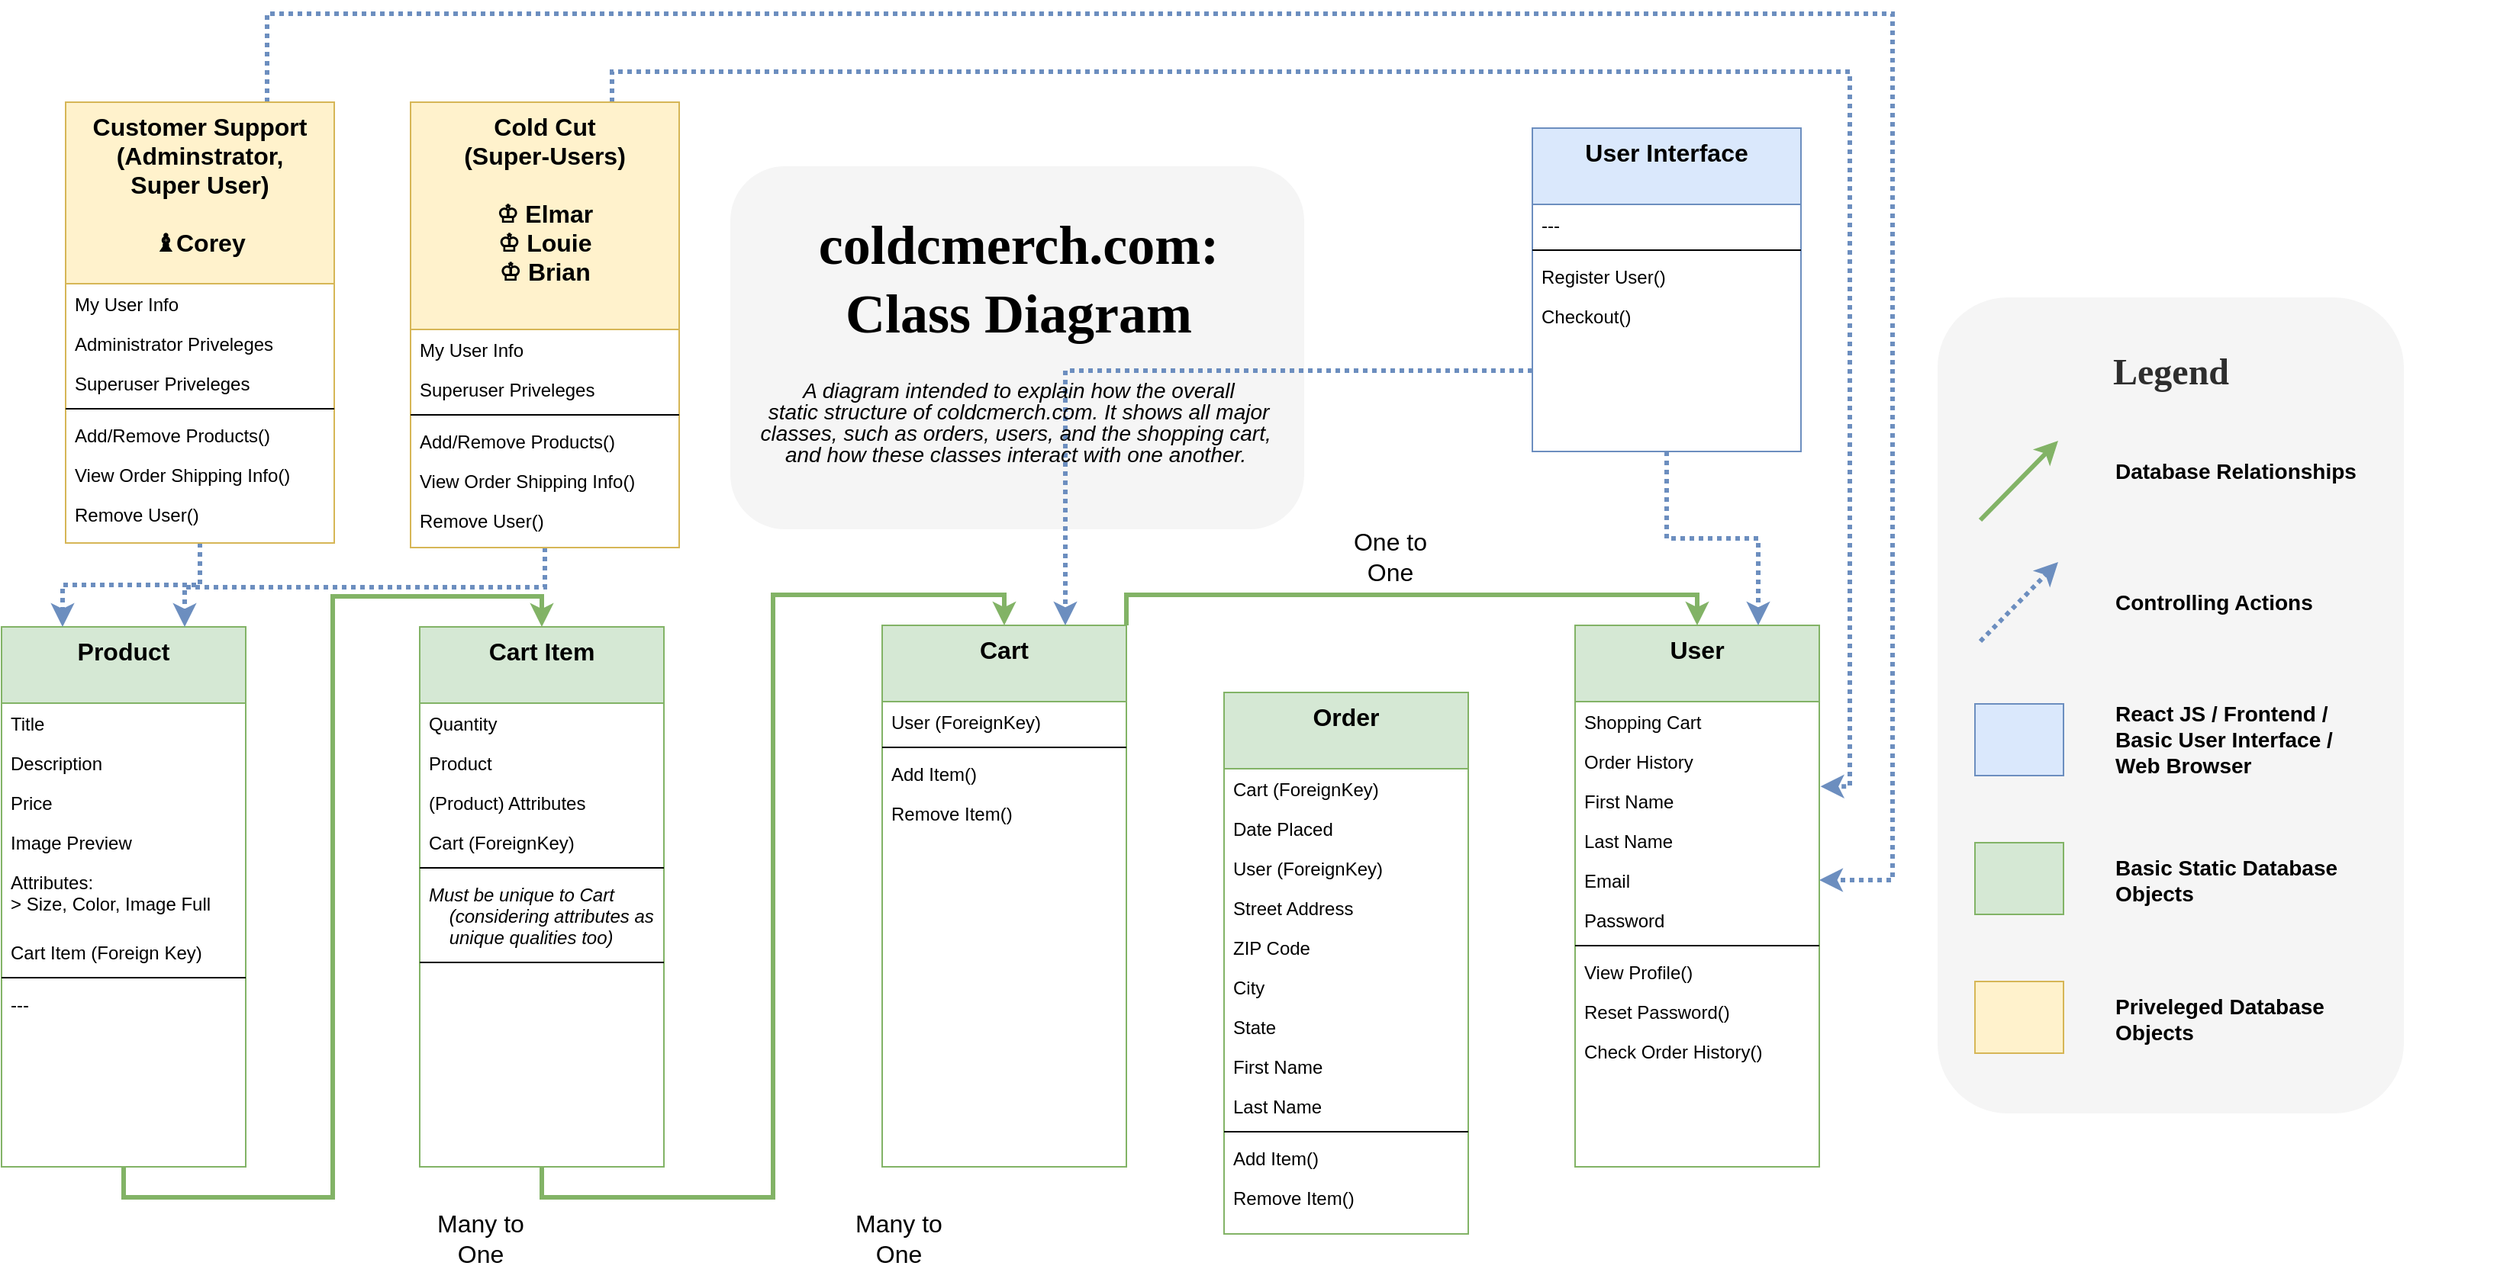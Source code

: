 <mxfile version="20.3.3" type="github">
  <diagram id="C5RBs43oDa-KdzZeNtuy" name="Page-1">
    <mxGraphModel dx="2073" dy="1339" grid="0" gridSize="10" guides="1" tooltips="1" connect="1" arrows="1" fold="1" page="0" pageScale="1" pageWidth="827" pageHeight="1169" math="0" shadow="0">
      <root>
        <mxCell id="WIyWlLk6GJQsqaUBKTNV-0" />
        <mxCell id="WIyWlLk6GJQsqaUBKTNV-1" parent="WIyWlLk6GJQsqaUBKTNV-0" />
        <mxCell id="8l5-wEi0EbDSycMqlewX-64" value="" style="rounded=1;whiteSpace=wrap;html=1;fontSize=14;fillColor=#f5f5f5;strokeColor=none;fontColor=#333333;" parent="WIyWlLk6GJQsqaUBKTNV-1" vertex="1">
          <mxGeometry x="1115.5" y="-182" width="305.5" height="535" as="geometry" />
        </mxCell>
        <mxCell id="8l5-wEi0EbDSycMqlewX-57" value="" style="rounded=1;whiteSpace=wrap;html=1;fontSize=14;fillColor=#f5f5f5;strokeColor=none;fontColor=#333333;" parent="WIyWlLk6GJQsqaUBKTNV-1" vertex="1">
          <mxGeometry x="324.5" y="-268" width="376" height="238" as="geometry" />
        </mxCell>
        <mxCell id="8Iz_h5fjTTYUeIOo6rf_-28" style="edgeStyle=orthogonalEdgeStyle;rounded=0;orthogonalLoop=1;jettySize=auto;html=1;exitX=0.5;exitY=1;exitDx=0;exitDy=0;entryX=0.5;entryY=0;entryDx=0;entryDy=0;fontSize=16;fillColor=#d5e8d4;strokeColor=#82b366;strokeWidth=3;" parent="WIyWlLk6GJQsqaUBKTNV-1" source="zkfFHV4jXpPFQw0GAbJ--0" target="8Iz_h5fjTTYUeIOo6rf_-5" edge="1">
          <mxGeometry relative="1" as="geometry" />
        </mxCell>
        <mxCell id="zkfFHV4jXpPFQw0GAbJ--0" value="Cart Item" style="swimlane;fontStyle=1;align=center;verticalAlign=top;childLayout=stackLayout;horizontal=1;startSize=50;horizontalStack=0;resizeParent=1;resizeLast=0;collapsible=1;marginBottom=0;rounded=0;shadow=0;strokeWidth=1;fontSize=16;fillColor=#d5e8d4;strokeColor=#82b366;" parent="WIyWlLk6GJQsqaUBKTNV-1" vertex="1">
          <mxGeometry x="121" y="34" width="160" height="354" as="geometry">
            <mxRectangle x="230" y="140" width="160" height="26" as="alternateBounds" />
          </mxGeometry>
        </mxCell>
        <mxCell id="zkfFHV4jXpPFQw0GAbJ--3" value="Quantity" style="text;align=left;verticalAlign=top;spacingLeft=4;spacingRight=4;overflow=hidden;rotatable=0;points=[[0,0.5],[1,0.5]];portConstraint=eastwest;rounded=0;shadow=0;html=0;" parent="zkfFHV4jXpPFQw0GAbJ--0" vertex="1">
          <mxGeometry y="50" width="160" height="26" as="geometry" />
        </mxCell>
        <mxCell id="8l5-wEi0EbDSycMqlewX-4" value="Product" style="text;align=left;verticalAlign=top;spacingLeft=4;spacingRight=4;overflow=hidden;rotatable=0;points=[[0,0.5],[1,0.5]];portConstraint=eastwest;rounded=0;shadow=0;html=0;" parent="zkfFHV4jXpPFQw0GAbJ--0" vertex="1">
          <mxGeometry y="76" width="160" height="26" as="geometry" />
        </mxCell>
        <mxCell id="8l5-wEi0EbDSycMqlewX-5" value="(Product) Attributes" style="text;align=left;verticalAlign=top;spacingLeft=4;spacingRight=4;overflow=hidden;rotatable=0;points=[[0,0.5],[1,0.5]];portConstraint=eastwest;rounded=0;shadow=0;html=0;" parent="zkfFHV4jXpPFQw0GAbJ--0" vertex="1">
          <mxGeometry y="102" width="160" height="26" as="geometry" />
        </mxCell>
        <mxCell id="8Iz_h5fjTTYUeIOo6rf_-6" value="Cart (ForeignKey)" style="text;align=left;verticalAlign=top;spacingLeft=4;spacingRight=4;overflow=hidden;rotatable=0;points=[[0,0.5],[1,0.5]];portConstraint=eastwest;" parent="zkfFHV4jXpPFQw0GAbJ--0" vertex="1">
          <mxGeometry y="128" width="160" height="26" as="geometry" />
        </mxCell>
        <mxCell id="zkfFHV4jXpPFQw0GAbJ--4" value="" style="line;html=1;strokeWidth=1;align=left;verticalAlign=middle;spacingTop=-1;spacingLeft=3;spacingRight=3;rotatable=0;labelPosition=right;points=[];portConstraint=eastwest;" parent="zkfFHV4jXpPFQw0GAbJ--0" vertex="1">
          <mxGeometry y="154" width="160" height="8" as="geometry" />
        </mxCell>
        <mxCell id="zkfFHV4jXpPFQw0GAbJ--5" value="Must be unique to Cart &#xa;    (considering attributes as&#xa;    unique qualities too)" style="text;align=left;verticalAlign=top;spacingLeft=4;spacingRight=4;overflow=hidden;rotatable=0;points=[[0,0.5],[1,0.5]];portConstraint=eastwest;fontStyle=2" parent="zkfFHV4jXpPFQw0GAbJ--0" vertex="1">
          <mxGeometry y="162" width="160" height="54" as="geometry" />
        </mxCell>
        <mxCell id="8l5-wEi0EbDSycMqlewX-1" value="" style="line;html=1;strokeWidth=1;align=left;verticalAlign=middle;spacingTop=-1;spacingLeft=3;spacingRight=3;rotatable=0;labelPosition=right;points=[];portConstraint=eastwest;" parent="zkfFHV4jXpPFQw0GAbJ--0" vertex="1">
          <mxGeometry y="216" width="160" height="8" as="geometry" />
        </mxCell>
        <mxCell id="8Iz_h5fjTTYUeIOo6rf_-26" style="edgeStyle=orthogonalEdgeStyle;rounded=0;orthogonalLoop=1;jettySize=auto;html=1;exitX=0.5;exitY=1;exitDx=0;exitDy=0;entryX=0.5;entryY=0;entryDx=0;entryDy=0;fontSize=16;fillColor=#d5e8d4;strokeColor=#82b366;strokeWidth=3;" parent="WIyWlLk6GJQsqaUBKTNV-1" source="zkfFHV4jXpPFQw0GAbJ--6" target="zkfFHV4jXpPFQw0GAbJ--0" edge="1">
          <mxGeometry relative="1" as="geometry" />
        </mxCell>
        <mxCell id="zkfFHV4jXpPFQw0GAbJ--6" value="Product" style="swimlane;fontStyle=1;align=center;verticalAlign=top;childLayout=stackLayout;horizontal=1;startSize=50;horizontalStack=0;resizeParent=1;resizeLast=0;collapsible=1;marginBottom=0;rounded=0;shadow=0;strokeWidth=1;fontSize=16;fillColor=#d5e8d4;strokeColor=#82b366;" parent="WIyWlLk6GJQsqaUBKTNV-1" vertex="1">
          <mxGeometry x="-153" y="34" width="160" height="354" as="geometry">
            <mxRectangle x="130" y="380" width="160" height="26" as="alternateBounds" />
          </mxGeometry>
        </mxCell>
        <mxCell id="zkfFHV4jXpPFQw0GAbJ--7" value="Title" style="text;align=left;verticalAlign=top;spacingLeft=4;spacingRight=4;overflow=hidden;rotatable=0;points=[[0,0.5],[1,0.5]];portConstraint=eastwest;" parent="zkfFHV4jXpPFQw0GAbJ--6" vertex="1">
          <mxGeometry y="50" width="160" height="26" as="geometry" />
        </mxCell>
        <mxCell id="8Iz_h5fjTTYUeIOo6rf_-3" value="Description" style="text;align=left;verticalAlign=top;spacingLeft=4;spacingRight=4;overflow=hidden;rotatable=0;points=[[0,0.5],[1,0.5]];portConstraint=eastwest;" parent="zkfFHV4jXpPFQw0GAbJ--6" vertex="1">
          <mxGeometry y="76" width="160" height="26" as="geometry" />
        </mxCell>
        <mxCell id="zkfFHV4jXpPFQw0GAbJ--8" value="Price" style="text;align=left;verticalAlign=top;spacingLeft=4;spacingRight=4;overflow=hidden;rotatable=0;points=[[0,0.5],[1,0.5]];portConstraint=eastwest;rounded=0;shadow=0;html=0;" parent="zkfFHV4jXpPFQw0GAbJ--6" vertex="1">
          <mxGeometry y="102" width="160" height="26" as="geometry" />
        </mxCell>
        <mxCell id="8Iz_h5fjTTYUeIOo6rf_-1" value="Image Preview&#xa;" style="text;align=left;verticalAlign=top;spacingLeft=4;spacingRight=4;overflow=hidden;rotatable=0;points=[[0,0.5],[1,0.5]];portConstraint=eastwest;rounded=0;shadow=0;html=0;" parent="zkfFHV4jXpPFQw0GAbJ--6" vertex="1">
          <mxGeometry y="128" width="160" height="26" as="geometry" />
        </mxCell>
        <mxCell id="8Iz_h5fjTTYUeIOo6rf_-2" value="Attributes:&#xa;&gt; Size, Color, Image Full" style="text;align=left;verticalAlign=top;spacingLeft=4;spacingRight=4;overflow=hidden;rotatable=0;points=[[0,0.5],[1,0.5]];portConstraint=eastwest;rounded=0;shadow=0;html=0;" parent="zkfFHV4jXpPFQw0GAbJ--6" vertex="1">
          <mxGeometry y="154" width="160" height="46" as="geometry" />
        </mxCell>
        <mxCell id="8Iz_h5fjTTYUeIOo6rf_-13" value="Cart Item (Foreign Key)" style="text;align=left;verticalAlign=top;spacingLeft=4;spacingRight=4;overflow=hidden;rotatable=0;points=[[0,0.5],[1,0.5]];portConstraint=eastwest;rounded=0;shadow=0;html=0;" parent="zkfFHV4jXpPFQw0GAbJ--6" vertex="1">
          <mxGeometry y="200" width="160" height="26" as="geometry" />
        </mxCell>
        <mxCell id="zkfFHV4jXpPFQw0GAbJ--9" value="" style="line;html=1;strokeWidth=1;align=left;verticalAlign=middle;spacingTop=-1;spacingLeft=3;spacingRight=3;rotatable=0;labelPosition=right;points=[];portConstraint=eastwest;" parent="zkfFHV4jXpPFQw0GAbJ--6" vertex="1">
          <mxGeometry y="226" width="160" height="8" as="geometry" />
        </mxCell>
        <mxCell id="zkfFHV4jXpPFQw0GAbJ--11" value="---" style="text;align=left;verticalAlign=top;spacingLeft=4;spacingRight=4;overflow=hidden;rotatable=0;points=[[0,0.5],[1,0.5]];portConstraint=eastwest;" parent="zkfFHV4jXpPFQw0GAbJ--6" vertex="1">
          <mxGeometry y="234" width="160" height="26" as="geometry" />
        </mxCell>
        <mxCell id="zkfFHV4jXpPFQw0GAbJ--13" value="User" style="swimlane;fontStyle=1;align=center;verticalAlign=top;childLayout=stackLayout;horizontal=1;startSize=50;horizontalStack=0;resizeParent=1;resizeLast=0;collapsible=1;marginBottom=0;rounded=0;shadow=0;strokeWidth=1;fontSize=16;fillColor=#d5e8d4;strokeColor=#82b366;" parent="WIyWlLk6GJQsqaUBKTNV-1" vertex="1">
          <mxGeometry x="878" y="33" width="160" height="355" as="geometry">
            <mxRectangle x="340" y="380" width="170" height="26" as="alternateBounds" />
          </mxGeometry>
        </mxCell>
        <mxCell id="zkfFHV4jXpPFQw0GAbJ--14" value="Shopping Cart" style="text;align=left;verticalAlign=top;spacingLeft=4;spacingRight=4;overflow=hidden;rotatable=0;points=[[0,0.5],[1,0.5]];portConstraint=eastwest;" parent="zkfFHV4jXpPFQw0GAbJ--13" vertex="1">
          <mxGeometry y="50" width="160" height="26" as="geometry" />
        </mxCell>
        <mxCell id="8Iz_h5fjTTYUeIOo6rf_-20" value="Order History" style="text;align=left;verticalAlign=top;spacingLeft=4;spacingRight=4;overflow=hidden;rotatable=0;points=[[0,0.5],[1,0.5]];portConstraint=eastwest;" parent="zkfFHV4jXpPFQw0GAbJ--13" vertex="1">
          <mxGeometry y="76" width="160" height="26" as="geometry" />
        </mxCell>
        <mxCell id="8Iz_h5fjTTYUeIOo6rf_-22" value="First Name" style="text;align=left;verticalAlign=top;spacingLeft=4;spacingRight=4;overflow=hidden;rotatable=0;points=[[0,0.5],[1,0.5]];portConstraint=eastwest;" parent="zkfFHV4jXpPFQw0GAbJ--13" vertex="1">
          <mxGeometry y="102" width="160" height="26" as="geometry" />
        </mxCell>
        <mxCell id="8Iz_h5fjTTYUeIOo6rf_-21" value="Last Name" style="text;align=left;verticalAlign=top;spacingLeft=4;spacingRight=4;overflow=hidden;rotatable=0;points=[[0,0.5],[1,0.5]];portConstraint=eastwest;" parent="zkfFHV4jXpPFQw0GAbJ--13" vertex="1">
          <mxGeometry y="128" width="160" height="26" as="geometry" />
        </mxCell>
        <mxCell id="8Iz_h5fjTTYUeIOo6rf_-24" value="Email" style="text;align=left;verticalAlign=top;spacingLeft=4;spacingRight=4;overflow=hidden;rotatable=0;points=[[0,0.5],[1,0.5]];portConstraint=eastwest;" parent="zkfFHV4jXpPFQw0GAbJ--13" vertex="1">
          <mxGeometry y="154" width="160" height="26" as="geometry" />
        </mxCell>
        <mxCell id="8Iz_h5fjTTYUeIOo6rf_-23" value="Password" style="text;align=left;verticalAlign=top;spacingLeft=4;spacingRight=4;overflow=hidden;rotatable=0;points=[[0,0.5],[1,0.5]];portConstraint=eastwest;" parent="zkfFHV4jXpPFQw0GAbJ--13" vertex="1">
          <mxGeometry y="180" width="160" height="26" as="geometry" />
        </mxCell>
        <mxCell id="zkfFHV4jXpPFQw0GAbJ--15" value="" style="line;html=1;strokeWidth=1;align=left;verticalAlign=middle;spacingTop=-1;spacingLeft=3;spacingRight=3;rotatable=0;labelPosition=right;points=[];portConstraint=eastwest;" parent="zkfFHV4jXpPFQw0GAbJ--13" vertex="1">
          <mxGeometry y="206" width="160" height="8" as="geometry" />
        </mxCell>
        <mxCell id="8l5-wEi0EbDSycMqlewX-0" value="View Profile()" style="text;align=left;verticalAlign=top;spacingLeft=4;spacingRight=4;overflow=hidden;rotatable=0;points=[[0,0.5],[1,0.5]];portConstraint=eastwest;" parent="zkfFHV4jXpPFQw0GAbJ--13" vertex="1">
          <mxGeometry y="214" width="160" height="26" as="geometry" />
        </mxCell>
        <mxCell id="8l5-wEi0EbDSycMqlewX-7" value="Reset Password()" style="text;align=left;verticalAlign=top;spacingLeft=4;spacingRight=4;overflow=hidden;rotatable=0;points=[[0,0.5],[1,0.5]];portConstraint=eastwest;" parent="zkfFHV4jXpPFQw0GAbJ--13" vertex="1">
          <mxGeometry y="240" width="160" height="26" as="geometry" />
        </mxCell>
        <mxCell id="8l5-wEi0EbDSycMqlewX-8" value="Check Order History()" style="text;align=left;verticalAlign=top;spacingLeft=4;spacingRight=4;overflow=hidden;rotatable=0;points=[[0,0.5],[1,0.5]];portConstraint=eastwest;" parent="zkfFHV4jXpPFQw0GAbJ--13" vertex="1">
          <mxGeometry y="266" width="160" height="26" as="geometry" />
        </mxCell>
        <mxCell id="uUJoJgj3O09b3cHA5vqC-0" style="edgeStyle=orthogonalEdgeStyle;rounded=0;orthogonalLoop=1;jettySize=auto;html=1;exitX=1;exitY=0;exitDx=0;exitDy=0;entryX=0.5;entryY=0;entryDx=0;entryDy=0;fillColor=#d5e8d4;strokeColor=#82b366;strokeWidth=3;" edge="1" parent="WIyWlLk6GJQsqaUBKTNV-1" source="8Iz_h5fjTTYUeIOo6rf_-5" target="zkfFHV4jXpPFQw0GAbJ--13">
          <mxGeometry relative="1" as="geometry" />
        </mxCell>
        <mxCell id="8Iz_h5fjTTYUeIOo6rf_-5" value="Cart" style="swimlane;fontStyle=1;align=center;verticalAlign=top;childLayout=stackLayout;horizontal=1;startSize=50;horizontalStack=0;resizeParent=1;resizeLast=0;collapsible=1;marginBottom=0;rounded=0;shadow=0;strokeWidth=1;fontSize=16;fillColor=#d5e8d4;strokeColor=#82b366;" parent="WIyWlLk6GJQsqaUBKTNV-1" vertex="1">
          <mxGeometry x="424" y="33" width="160" height="355" as="geometry">
            <mxRectangle x="340" y="380" width="170" height="26" as="alternateBounds" />
          </mxGeometry>
        </mxCell>
        <mxCell id="8Iz_h5fjTTYUeIOo6rf_-32" value="User (ForeignKey)" style="text;align=left;verticalAlign=top;spacingLeft=4;spacingRight=4;overflow=hidden;rotatable=0;points=[[0,0.5],[1,0.5]];portConstraint=eastwest;" parent="8Iz_h5fjTTYUeIOo6rf_-5" vertex="1">
          <mxGeometry y="50" width="160" height="26" as="geometry" />
        </mxCell>
        <mxCell id="8Iz_h5fjTTYUeIOo6rf_-7" value="" style="line;html=1;strokeWidth=1;align=left;verticalAlign=middle;spacingTop=-1;spacingLeft=3;spacingRight=3;rotatable=0;labelPosition=right;points=[];portConstraint=eastwest;" parent="8Iz_h5fjTTYUeIOo6rf_-5" vertex="1">
          <mxGeometry y="76" width="160" height="8" as="geometry" />
        </mxCell>
        <mxCell id="8l5-wEi0EbDSycMqlewX-2" value="Add Item()" style="text;align=left;verticalAlign=top;spacingLeft=4;spacingRight=4;overflow=hidden;rotatable=0;points=[[0,0.5],[1,0.5]];portConstraint=eastwest;" parent="8Iz_h5fjTTYUeIOo6rf_-5" vertex="1">
          <mxGeometry y="84" width="160" height="26" as="geometry" />
        </mxCell>
        <mxCell id="8l5-wEi0EbDSycMqlewX-3" value="Remove Item()" style="text;align=left;verticalAlign=top;spacingLeft=4;spacingRight=4;overflow=hidden;rotatable=0;points=[[0,0.5],[1,0.5]];portConstraint=eastwest;" parent="8Iz_h5fjTTYUeIOo6rf_-5" vertex="1">
          <mxGeometry y="110" width="160" height="26" as="geometry" />
        </mxCell>
        <mxCell id="8Iz_h5fjTTYUeIOo6rf_-14" value="Many to One" style="text;html=1;strokeColor=none;fillColor=none;align=center;verticalAlign=middle;whiteSpace=wrap;rounded=0;fontSize=16;" parent="WIyWlLk6GJQsqaUBKTNV-1" vertex="1">
          <mxGeometry x="131" y="420" width="60" height="30" as="geometry" />
        </mxCell>
        <mxCell id="8Iz_h5fjTTYUeIOo6rf_-15" value="Many to One" style="text;html=1;strokeColor=none;fillColor=none;align=center;verticalAlign=middle;whiteSpace=wrap;rounded=0;fontSize=16;" parent="WIyWlLk6GJQsqaUBKTNV-1" vertex="1">
          <mxGeometry x="405" y="420" width="60" height="30" as="geometry" />
        </mxCell>
        <mxCell id="8Iz_h5fjTTYUeIOo6rf_-16" value="One to One" style="text;html=1;strokeColor=none;fillColor=none;align=center;verticalAlign=middle;whiteSpace=wrap;rounded=0;fontSize=16;" parent="WIyWlLk6GJQsqaUBKTNV-1" vertex="1">
          <mxGeometry x="727" y="-27" width="60" height="30" as="geometry" />
        </mxCell>
        <mxCell id="8Iz_h5fjTTYUeIOo6rf_-19" value="&lt;font style=&quot;font-size: 36px;&quot;&gt;&lt;font style=&quot;font-size: 36px;&quot; face=&quot;Tahoma&quot;&gt;coldcmerch.com:&lt;br&gt;Class Diagram&lt;/font&gt;&lt;br&gt;&lt;/font&gt;" style="text;strokeColor=none;fillColor=none;html=1;fontSize=24;fontStyle=1;verticalAlign=middle;align=center;" parent="WIyWlLk6GJQsqaUBKTNV-1" vertex="1">
          <mxGeometry x="298" y="-246" width="429" height="103" as="geometry" />
        </mxCell>
        <mxCell id="8l5-wEi0EbDSycMqlewX-33" style="edgeStyle=orthogonalEdgeStyle;rounded=0;orthogonalLoop=1;jettySize=auto;html=1;exitX=0.5;exitY=1;exitDx=0;exitDy=0;entryX=0.25;entryY=0;entryDx=0;entryDy=0;fontSize=32;fillColor=#dae8fc;strokeColor=#6c8ebf;strokeWidth=3;dashed=1;dashPattern=1 1;" parent="WIyWlLk6GJQsqaUBKTNV-1" source="8l5-wEi0EbDSycMqlewX-11" target="zkfFHV4jXpPFQw0GAbJ--6" edge="1">
          <mxGeometry relative="1" as="geometry" />
        </mxCell>
        <mxCell id="8l5-wEi0EbDSycMqlewX-39" style="edgeStyle=orthogonalEdgeStyle;rounded=0;orthogonalLoop=1;jettySize=auto;html=1;exitX=0.75;exitY=0;exitDx=0;exitDy=0;entryX=1;entryY=0.5;entryDx=0;entryDy=0;fontSize=32;fillColor=#dae8fc;strokeColor=#6c8ebf;strokeWidth=3;dashed=1;dashPattern=1 1;" parent="WIyWlLk6GJQsqaUBKTNV-1" source="8l5-wEi0EbDSycMqlewX-11" target="8Iz_h5fjTTYUeIOo6rf_-24" edge="1">
          <mxGeometry relative="1" as="geometry">
            <Array as="points">
              <mxPoint x="21" y="-368" />
              <mxPoint x="1086" y="-368" />
              <mxPoint x="1086" y="200" />
            </Array>
          </mxGeometry>
        </mxCell>
        <mxCell id="8l5-wEi0EbDSycMqlewX-11" value="Customer Support&#xa;(Adminstrator,&#xa;Super User)&#xa;&#xa;♝Corey" style="swimlane;fontStyle=1;align=center;verticalAlign=top;childLayout=stackLayout;horizontal=1;startSize=119;horizontalStack=0;resizeParent=1;resizeLast=0;collapsible=1;marginBottom=0;rounded=0;shadow=0;strokeWidth=1;fontSize=16;fillColor=#fff2cc;strokeColor=#d6b656;" parent="WIyWlLk6GJQsqaUBKTNV-1" vertex="1">
          <mxGeometry x="-111" y="-310" width="176" height="289" as="geometry">
            <mxRectangle x="130" y="380" width="160" height="26" as="alternateBounds" />
          </mxGeometry>
        </mxCell>
        <mxCell id="8l5-wEi0EbDSycMqlewX-12" value="My User Info" style="text;align=left;verticalAlign=top;spacingLeft=4;spacingRight=4;overflow=hidden;rotatable=0;points=[[0,0.5],[1,0.5]];portConstraint=eastwest;" parent="8l5-wEi0EbDSycMqlewX-11" vertex="1">
          <mxGeometry y="119" width="176" height="26" as="geometry" />
        </mxCell>
        <mxCell id="8l5-wEi0EbDSycMqlewX-34" value="Administrator Priveleges" style="text;align=left;verticalAlign=top;spacingLeft=4;spacingRight=4;overflow=hidden;rotatable=0;points=[[0,0.5],[1,0.5]];portConstraint=eastwest;" parent="8l5-wEi0EbDSycMqlewX-11" vertex="1">
          <mxGeometry y="145" width="176" height="26" as="geometry" />
        </mxCell>
        <mxCell id="8l5-wEi0EbDSycMqlewX-35" value="Superuser Priveleges" style="text;align=left;verticalAlign=top;spacingLeft=4;spacingRight=4;overflow=hidden;rotatable=0;points=[[0,0.5],[1,0.5]];portConstraint=eastwest;" parent="8l5-wEi0EbDSycMqlewX-11" vertex="1">
          <mxGeometry y="171" width="176" height="26" as="geometry" />
        </mxCell>
        <mxCell id="8l5-wEi0EbDSycMqlewX-18" value="" style="line;html=1;strokeWidth=1;align=left;verticalAlign=middle;spacingTop=-1;spacingLeft=3;spacingRight=3;rotatable=0;labelPosition=right;points=[];portConstraint=eastwest;" parent="8l5-wEi0EbDSycMqlewX-11" vertex="1">
          <mxGeometry y="197" width="176" height="8" as="geometry" />
        </mxCell>
        <mxCell id="8l5-wEi0EbDSycMqlewX-19" value="Add/Remove Products()" style="text;align=left;verticalAlign=top;spacingLeft=4;spacingRight=4;overflow=hidden;rotatable=0;points=[[0,0.5],[1,0.5]];portConstraint=eastwest;" parent="8l5-wEi0EbDSycMqlewX-11" vertex="1">
          <mxGeometry y="205" width="176" height="26" as="geometry" />
        </mxCell>
        <mxCell id="8l5-wEi0EbDSycMqlewX-46" value="View Order Shipping Info()" style="text;align=left;verticalAlign=top;spacingLeft=4;spacingRight=4;overflow=hidden;rotatable=0;points=[[0,0.5],[1,0.5]];portConstraint=eastwest;" parent="8l5-wEi0EbDSycMqlewX-11" vertex="1">
          <mxGeometry y="231" width="176" height="26" as="geometry" />
        </mxCell>
        <mxCell id="8l5-wEi0EbDSycMqlewX-43" value="Remove User()" style="text;align=left;verticalAlign=top;spacingLeft=4;spacingRight=4;overflow=hidden;rotatable=0;points=[[0,0.5],[1,0.5]];portConstraint=eastwest;" parent="8l5-wEi0EbDSycMqlewX-11" vertex="1">
          <mxGeometry y="257" width="176" height="26" as="geometry" />
        </mxCell>
        <mxCell id="8l5-wEi0EbDSycMqlewX-24" style="edgeStyle=orthogonalEdgeStyle;rounded=0;orthogonalLoop=1;jettySize=auto;html=1;exitX=0;exitY=0.75;exitDx=0;exitDy=0;entryX=0.75;entryY=0;entryDx=0;entryDy=0;fontSize=32;fillColor=#dae8fc;strokeColor=#6c8ebf;dashed=1;dashPattern=1 1;strokeWidth=3;" parent="WIyWlLk6GJQsqaUBKTNV-1" source="8l5-wEi0EbDSycMqlewX-20" target="8Iz_h5fjTTYUeIOo6rf_-5" edge="1">
          <mxGeometry relative="1" as="geometry" />
        </mxCell>
        <mxCell id="8l5-wEi0EbDSycMqlewX-25" style="edgeStyle=orthogonalEdgeStyle;rounded=0;orthogonalLoop=1;jettySize=auto;html=1;exitX=0.5;exitY=1;exitDx=0;exitDy=0;entryX=0.75;entryY=0;entryDx=0;entryDy=0;fontSize=32;fillColor=#dae8fc;strokeColor=#6c8ebf;dashed=1;dashPattern=1 1;strokeWidth=3;" parent="WIyWlLk6GJQsqaUBKTNV-1" source="8l5-wEi0EbDSycMqlewX-20" target="zkfFHV4jXpPFQw0GAbJ--13" edge="1">
          <mxGeometry relative="1" as="geometry" />
        </mxCell>
        <mxCell id="8l5-wEi0EbDSycMqlewX-20" value="User Interface" style="swimlane;fontStyle=1;align=center;verticalAlign=top;childLayout=stackLayout;horizontal=1;startSize=50;horizontalStack=0;resizeParent=1;resizeLast=0;collapsible=1;marginBottom=0;rounded=0;shadow=0;strokeWidth=1;fontSize=16;fillColor=#dae8fc;strokeColor=#6c8ebf;" parent="WIyWlLk6GJQsqaUBKTNV-1" vertex="1">
          <mxGeometry x="850" y="-293" width="176" height="212" as="geometry">
            <mxRectangle x="130" y="380" width="160" height="26" as="alternateBounds" />
          </mxGeometry>
        </mxCell>
        <mxCell id="8l5-wEi0EbDSycMqlewX-21" value="---" style="text;align=left;verticalAlign=top;spacingLeft=4;spacingRight=4;overflow=hidden;rotatable=0;points=[[0,0.5],[1,0.5]];portConstraint=eastwest;" parent="8l5-wEi0EbDSycMqlewX-20" vertex="1">
          <mxGeometry y="50" width="176" height="26" as="geometry" />
        </mxCell>
        <mxCell id="8l5-wEi0EbDSycMqlewX-22" value="" style="line;html=1;strokeWidth=1;align=left;verticalAlign=middle;spacingTop=-1;spacingLeft=3;spacingRight=3;rotatable=0;labelPosition=right;points=[];portConstraint=eastwest;" parent="8l5-wEi0EbDSycMqlewX-20" vertex="1">
          <mxGeometry y="76" width="176" height="8" as="geometry" />
        </mxCell>
        <mxCell id="8l5-wEi0EbDSycMqlewX-23" value="Register User()" style="text;align=left;verticalAlign=top;spacingLeft=4;spacingRight=4;overflow=hidden;rotatable=0;points=[[0,0.5],[1,0.5]];portConstraint=eastwest;" parent="8l5-wEi0EbDSycMqlewX-20" vertex="1">
          <mxGeometry y="84" width="176" height="26" as="geometry" />
        </mxCell>
        <mxCell id="8Iz_h5fjTTYUeIOo6rf_-18" value="Checkout()" style="text;align=left;verticalAlign=top;spacingLeft=4;spacingRight=4;overflow=hidden;rotatable=0;points=[[0,0.5],[1,0.5]];portConstraint=eastwest;" parent="8l5-wEi0EbDSycMqlewX-20" vertex="1">
          <mxGeometry y="110" width="176" height="26" as="geometry" />
        </mxCell>
        <mxCell id="8l5-wEi0EbDSycMqlewX-32" style="edgeStyle=orthogonalEdgeStyle;rounded=0;orthogonalLoop=1;jettySize=auto;html=1;exitX=0.5;exitY=1;exitDx=0;exitDy=0;entryX=0.75;entryY=0;entryDx=0;entryDy=0;fontSize=32;fillColor=#dae8fc;strokeColor=#6c8ebf;strokeWidth=3;dashed=1;dashPattern=1 1;" parent="WIyWlLk6GJQsqaUBKTNV-1" source="8l5-wEi0EbDSycMqlewX-26" target="zkfFHV4jXpPFQw0GAbJ--6" edge="1">
          <mxGeometry relative="1" as="geometry" />
        </mxCell>
        <mxCell id="8l5-wEi0EbDSycMqlewX-38" style="edgeStyle=orthogonalEdgeStyle;rounded=0;orthogonalLoop=1;jettySize=auto;html=1;exitX=0.75;exitY=0;exitDx=0;exitDy=0;entryX=1.005;entryY=0.14;entryDx=0;entryDy=0;entryPerimeter=0;fontSize=32;fillColor=#dae8fc;strokeColor=#6c8ebf;strokeWidth=3;dashed=1;dashPattern=1 1;" parent="WIyWlLk6GJQsqaUBKTNV-1" source="8l5-wEi0EbDSycMqlewX-26" target="8Iz_h5fjTTYUeIOo6rf_-22" edge="1">
          <mxGeometry relative="1" as="geometry" />
        </mxCell>
        <mxCell id="8l5-wEi0EbDSycMqlewX-26" value="Cold Cut&#xa;(Super-Users)&#xa;&#xa;♔ Elmar&#xa;♔ Louie&#xa;♔ Brian" style="swimlane;fontStyle=1;align=center;verticalAlign=top;childLayout=stackLayout;horizontal=1;startSize=149;horizontalStack=0;resizeParent=1;resizeLast=0;collapsible=1;marginBottom=0;rounded=0;shadow=0;strokeWidth=1;fontSize=16;fillColor=#fff2cc;strokeColor=#d6b656;" parent="WIyWlLk6GJQsqaUBKTNV-1" vertex="1">
          <mxGeometry x="115" y="-310" width="176" height="292" as="geometry">
            <mxRectangle x="130" y="380" width="160" height="26" as="alternateBounds" />
          </mxGeometry>
        </mxCell>
        <mxCell id="8l5-wEi0EbDSycMqlewX-27" value="My User Info" style="text;align=left;verticalAlign=top;spacingLeft=4;spacingRight=4;overflow=hidden;rotatable=0;points=[[0,0.5],[1,0.5]];portConstraint=eastwest;" parent="8l5-wEi0EbDSycMqlewX-26" vertex="1">
          <mxGeometry y="149" width="176" height="26" as="geometry" />
        </mxCell>
        <mxCell id="8l5-wEi0EbDSycMqlewX-36" value="Superuser Priveleges" style="text;align=left;verticalAlign=top;spacingLeft=4;spacingRight=4;overflow=hidden;rotatable=0;points=[[0,0.5],[1,0.5]];portConstraint=eastwest;" parent="8l5-wEi0EbDSycMqlewX-26" vertex="1">
          <mxGeometry y="175" width="176" height="26" as="geometry" />
        </mxCell>
        <mxCell id="8l5-wEi0EbDSycMqlewX-28" value="" style="line;html=1;strokeWidth=1;align=left;verticalAlign=middle;spacingTop=-1;spacingLeft=3;spacingRight=3;rotatable=0;labelPosition=right;points=[];portConstraint=eastwest;" parent="8l5-wEi0EbDSycMqlewX-26" vertex="1">
          <mxGeometry y="201" width="176" height="8" as="geometry" />
        </mxCell>
        <mxCell id="8l5-wEi0EbDSycMqlewX-37" value="Add/Remove Products()" style="text;align=left;verticalAlign=top;spacingLeft=4;spacingRight=4;overflow=hidden;rotatable=0;points=[[0,0.5],[1,0.5]];portConstraint=eastwest;" parent="8l5-wEi0EbDSycMqlewX-26" vertex="1">
          <mxGeometry y="209" width="176" height="26" as="geometry" />
        </mxCell>
        <mxCell id="8l5-wEi0EbDSycMqlewX-47" value="View Order Shipping Info()" style="text;align=left;verticalAlign=top;spacingLeft=4;spacingRight=4;overflow=hidden;rotatable=0;points=[[0,0.5],[1,0.5]];portConstraint=eastwest;" parent="8l5-wEi0EbDSycMqlewX-26" vertex="1">
          <mxGeometry y="235" width="176" height="26" as="geometry" />
        </mxCell>
        <mxCell id="8l5-wEi0EbDSycMqlewX-45" value="Remove User()" style="text;align=left;verticalAlign=top;spacingLeft=4;spacingRight=4;overflow=hidden;rotatable=0;points=[[0,0.5],[1,0.5]];portConstraint=eastwest;" parent="8l5-wEi0EbDSycMqlewX-26" vertex="1">
          <mxGeometry y="261" width="176" height="26" as="geometry" />
        </mxCell>
        <mxCell id="8l5-wEi0EbDSycMqlewX-42" value="&lt;font style=&quot;line-height: 0.5; font-size: 14px;&quot;&gt;&lt;div style=&quot;line-height: 1;&quot;&gt;&lt;i&gt;&lt;div style=&quot;line-height: 1;&quot;&gt;A diagram intended to explain how the overall&lt;/div&gt;&lt;div style=&quot;line-height: 1;&quot;&gt;static structure of coldcmerch.com. It shows all major&lt;/div&gt;&lt;div style=&quot;line-height: 1;&quot;&gt;classes, such as orders, users, and the shopping cart,&amp;nbsp;&lt;/div&gt;&lt;div style=&quot;line-height: 1;&quot;&gt;and&amp;nbsp;&lt;span style=&quot;background-color: initial;&quot;&gt;how these classes interact with one another.&amp;nbsp;&lt;/span&gt;&lt;/div&gt;&lt;/i&gt;&lt;/div&gt;&lt;/font&gt;" style="text;html=1;align=center;verticalAlign=middle;resizable=0;points=[];autosize=1;strokeColor=none;fillColor=none;fontSize=32;" parent="WIyWlLk6GJQsqaUBKTNV-1" vertex="1">
          <mxGeometry x="334" y="-135" width="357" height="68" as="geometry" />
        </mxCell>
        <mxCell id="8l5-wEi0EbDSycMqlewX-51" value="" style="rounded=0;whiteSpace=wrap;html=1;fontSize=14;fillColor=#dae8fc;strokeColor=#6c8ebf;" parent="WIyWlLk6GJQsqaUBKTNV-1" vertex="1">
          <mxGeometry x="1140" y="84.5" width="58" height="47" as="geometry" />
        </mxCell>
        <mxCell id="8l5-wEi0EbDSycMqlewX-52" value="&lt;font style=&quot;font-size: 14px;&quot;&gt;&lt;b&gt;React JS / Frontend /&amp;nbsp;&lt;br&gt;Basic User Interface /&lt;br&gt;Web Browser&lt;/b&gt;&lt;/font&gt;" style="text;html=1;align=left;verticalAlign=middle;resizable=0;points=[];autosize=1;strokeColor=none;fillColor=none;fontSize=14;" parent="WIyWlLk6GJQsqaUBKTNV-1" vertex="1">
          <mxGeometry x="1230" y="77" width="161" height="62" as="geometry" />
        </mxCell>
        <mxCell id="8l5-wEi0EbDSycMqlewX-53" value="" style="rounded=0;whiteSpace=wrap;html=1;fontSize=14;fillColor=#d5e8d4;strokeColor=#82b366;" parent="WIyWlLk6GJQsqaUBKTNV-1" vertex="1">
          <mxGeometry x="1140" y="175.5" width="58" height="47" as="geometry" />
        </mxCell>
        <mxCell id="8l5-wEi0EbDSycMqlewX-54" value="" style="rounded=0;whiteSpace=wrap;html=1;fontSize=14;fillColor=#fff2cc;strokeColor=#d6b656;" parent="WIyWlLk6GJQsqaUBKTNV-1" vertex="1">
          <mxGeometry x="1140" y="266.5" width="58" height="47" as="geometry" />
        </mxCell>
        <mxCell id="8l5-wEi0EbDSycMqlewX-55" value="&lt;b&gt;Basic Static Database&lt;br&gt;Objects&lt;br&gt;&lt;/b&gt;" style="text;html=1;align=left;verticalAlign=middle;resizable=0;points=[];autosize=1;strokeColor=none;fillColor=none;fontSize=14;" parent="WIyWlLk6GJQsqaUBKTNV-1" vertex="1">
          <mxGeometry x="1230" y="176.5" width="164" height="46" as="geometry" />
        </mxCell>
        <mxCell id="8l5-wEi0EbDSycMqlewX-56" value="&lt;b&gt;Priveleged Database&amp;nbsp;&lt;br&gt;Objects&lt;br&gt;&lt;/b&gt;" style="text;html=1;align=left;verticalAlign=middle;resizable=0;points=[];autosize=1;strokeColor=none;fillColor=none;fontSize=14;" parent="WIyWlLk6GJQsqaUBKTNV-1" vertex="1">
          <mxGeometry x="1230" y="267.5" width="159" height="46" as="geometry" />
        </mxCell>
        <mxCell id="8l5-wEi0EbDSycMqlewX-61" value="" style="endArrow=classic;html=1;rounded=0;strokeWidth=3;fontFamily=Tahoma;fontSize=14;fillColor=#d5e8d4;strokeColor=#82b366;" parent="WIyWlLk6GJQsqaUBKTNV-1" edge="1">
          <mxGeometry width="50" height="50" relative="1" as="geometry">
            <mxPoint x="1143.5" y="-36" as="sourcePoint" />
            <mxPoint x="1194.5" y="-88" as="targetPoint" />
          </mxGeometry>
        </mxCell>
        <mxCell id="8l5-wEi0EbDSycMqlewX-62" value="&lt;b&gt;Controlling Actions&lt;br&gt;&lt;/b&gt;" style="text;html=1;align=left;verticalAlign=middle;resizable=0;points=[];autosize=1;strokeColor=none;fillColor=none;fontSize=14;" parent="WIyWlLk6GJQsqaUBKTNV-1" vertex="1">
          <mxGeometry x="1230" y="3" width="147" height="29" as="geometry" />
        </mxCell>
        <mxCell id="8l5-wEi0EbDSycMqlewX-63" value="&lt;b&gt;Database Relationships&lt;br&gt;&lt;/b&gt;" style="text;html=1;align=left;verticalAlign=middle;resizable=0;points=[];autosize=1;strokeColor=none;fillColor=none;fontSize=14;" parent="WIyWlLk6GJQsqaUBKTNV-1" vertex="1">
          <mxGeometry x="1230" y="-83" width="176" height="29" as="geometry" />
        </mxCell>
        <mxCell id="8l5-wEi0EbDSycMqlewX-65" value="&lt;font style=&quot;font-size: 36px;&quot;&gt;&lt;font color=&quot;#2e2e2e&quot; style=&quot;font-size: 24px;&quot; face=&quot;Tahoma&quot;&gt;Legend&lt;/font&gt;&lt;br&gt;&lt;/font&gt;" style="text;strokeColor=none;fillColor=none;html=1;fontSize=24;fontStyle=1;verticalAlign=middle;align=center;" parent="WIyWlLk6GJQsqaUBKTNV-1" vertex="1">
          <mxGeometry x="1053.75" y="-190" width="429" height="103" as="geometry" />
        </mxCell>
        <mxCell id="8l5-wEi0EbDSycMqlewX-66" value="" style="endArrow=classic;html=1;rounded=0;strokeWidth=3;fontFamily=Tahoma;fontSize=14;fillColor=#dae8fc;strokeColor=#6C8EBF;dashed=1;dashPattern=1 1;" parent="WIyWlLk6GJQsqaUBKTNV-1" edge="1">
          <mxGeometry width="50" height="50" relative="1" as="geometry">
            <mxPoint x="1143.5" y="43.5" as="sourcePoint" />
            <mxPoint x="1194.5" y="-8.5" as="targetPoint" />
          </mxGeometry>
        </mxCell>
        <mxCell id="uUJoJgj3O09b3cHA5vqC-1" value="Order" style="swimlane;fontStyle=1;align=center;verticalAlign=top;childLayout=stackLayout;horizontal=1;startSize=50;horizontalStack=0;resizeParent=1;resizeLast=0;collapsible=1;marginBottom=0;rounded=0;shadow=0;strokeWidth=1;fontSize=16;fillColor=#d5e8d4;strokeColor=#82b366;" vertex="1" parent="WIyWlLk6GJQsqaUBKTNV-1">
          <mxGeometry x="648" y="77" width="160" height="355" as="geometry">
            <mxRectangle x="340" y="380" width="170" height="26" as="alternateBounds" />
          </mxGeometry>
        </mxCell>
        <mxCell id="uUJoJgj3O09b3cHA5vqC-2" value="Cart (ForeignKey)" style="text;align=left;verticalAlign=top;spacingLeft=4;spacingRight=4;overflow=hidden;rotatable=0;points=[[0,0.5],[1,0.5]];portConstraint=eastwest;" vertex="1" parent="uUJoJgj3O09b3cHA5vqC-1">
          <mxGeometry y="50" width="160" height="26" as="geometry" />
        </mxCell>
        <mxCell id="uUJoJgj3O09b3cHA5vqC-7" value="Date Placed" style="text;align=left;verticalAlign=top;spacingLeft=4;spacingRight=4;overflow=hidden;rotatable=0;points=[[0,0.5],[1,0.5]];portConstraint=eastwest;" vertex="1" parent="uUJoJgj3O09b3cHA5vqC-1">
          <mxGeometry y="76" width="160" height="26" as="geometry" />
        </mxCell>
        <mxCell id="uUJoJgj3O09b3cHA5vqC-6" value="User (ForeignKey)" style="text;align=left;verticalAlign=top;spacingLeft=4;spacingRight=4;overflow=hidden;rotatable=0;points=[[0,0.5],[1,0.5]];portConstraint=eastwest;" vertex="1" parent="uUJoJgj3O09b3cHA5vqC-1">
          <mxGeometry y="102" width="160" height="26" as="geometry" />
        </mxCell>
        <mxCell id="uUJoJgj3O09b3cHA5vqC-8" value="Street Address" style="text;align=left;verticalAlign=top;spacingLeft=4;spacingRight=4;overflow=hidden;rotatable=0;points=[[0,0.5],[1,0.5]];portConstraint=eastwest;" vertex="1" parent="uUJoJgj3O09b3cHA5vqC-1">
          <mxGeometry y="128" width="160" height="26" as="geometry" />
        </mxCell>
        <mxCell id="uUJoJgj3O09b3cHA5vqC-10" value="ZIP Code" style="text;align=left;verticalAlign=top;spacingLeft=4;spacingRight=4;overflow=hidden;rotatable=0;points=[[0,0.5],[1,0.5]];portConstraint=eastwest;" vertex="1" parent="uUJoJgj3O09b3cHA5vqC-1">
          <mxGeometry y="154" width="160" height="26" as="geometry" />
        </mxCell>
        <mxCell id="uUJoJgj3O09b3cHA5vqC-9" value="City" style="text;align=left;verticalAlign=top;spacingLeft=4;spacingRight=4;overflow=hidden;rotatable=0;points=[[0,0.5],[1,0.5]];portConstraint=eastwest;" vertex="1" parent="uUJoJgj3O09b3cHA5vqC-1">
          <mxGeometry y="180" width="160" height="26" as="geometry" />
        </mxCell>
        <mxCell id="uUJoJgj3O09b3cHA5vqC-13" value="State" style="text;align=left;verticalAlign=top;spacingLeft=4;spacingRight=4;overflow=hidden;rotatable=0;points=[[0,0.5],[1,0.5]];portConstraint=eastwest;" vertex="1" parent="uUJoJgj3O09b3cHA5vqC-1">
          <mxGeometry y="206" width="160" height="26" as="geometry" />
        </mxCell>
        <mxCell id="uUJoJgj3O09b3cHA5vqC-12" value="First Name" style="text;align=left;verticalAlign=top;spacingLeft=4;spacingRight=4;overflow=hidden;rotatable=0;points=[[0,0.5],[1,0.5]];portConstraint=eastwest;" vertex="1" parent="uUJoJgj3O09b3cHA5vqC-1">
          <mxGeometry y="232" width="160" height="26" as="geometry" />
        </mxCell>
        <mxCell id="uUJoJgj3O09b3cHA5vqC-11" value="Last Name" style="text;align=left;verticalAlign=top;spacingLeft=4;spacingRight=4;overflow=hidden;rotatable=0;points=[[0,0.5],[1,0.5]];portConstraint=eastwest;" vertex="1" parent="uUJoJgj3O09b3cHA5vqC-1">
          <mxGeometry y="258" width="160" height="26" as="geometry" />
        </mxCell>
        <mxCell id="uUJoJgj3O09b3cHA5vqC-3" value="" style="line;html=1;strokeWidth=1;align=left;verticalAlign=middle;spacingTop=-1;spacingLeft=3;spacingRight=3;rotatable=0;labelPosition=right;points=[];portConstraint=eastwest;" vertex="1" parent="uUJoJgj3O09b3cHA5vqC-1">
          <mxGeometry y="284" width="160" height="8" as="geometry" />
        </mxCell>
        <mxCell id="uUJoJgj3O09b3cHA5vqC-4" value="Add Item()" style="text;align=left;verticalAlign=top;spacingLeft=4;spacingRight=4;overflow=hidden;rotatable=0;points=[[0,0.5],[1,0.5]];portConstraint=eastwest;" vertex="1" parent="uUJoJgj3O09b3cHA5vqC-1">
          <mxGeometry y="292" width="160" height="26" as="geometry" />
        </mxCell>
        <mxCell id="uUJoJgj3O09b3cHA5vqC-5" value="Remove Item()" style="text;align=left;verticalAlign=top;spacingLeft=4;spacingRight=4;overflow=hidden;rotatable=0;points=[[0,0.5],[1,0.5]];portConstraint=eastwest;" vertex="1" parent="uUJoJgj3O09b3cHA5vqC-1">
          <mxGeometry y="318" width="160" height="26" as="geometry" />
        </mxCell>
      </root>
    </mxGraphModel>
  </diagram>
</mxfile>
